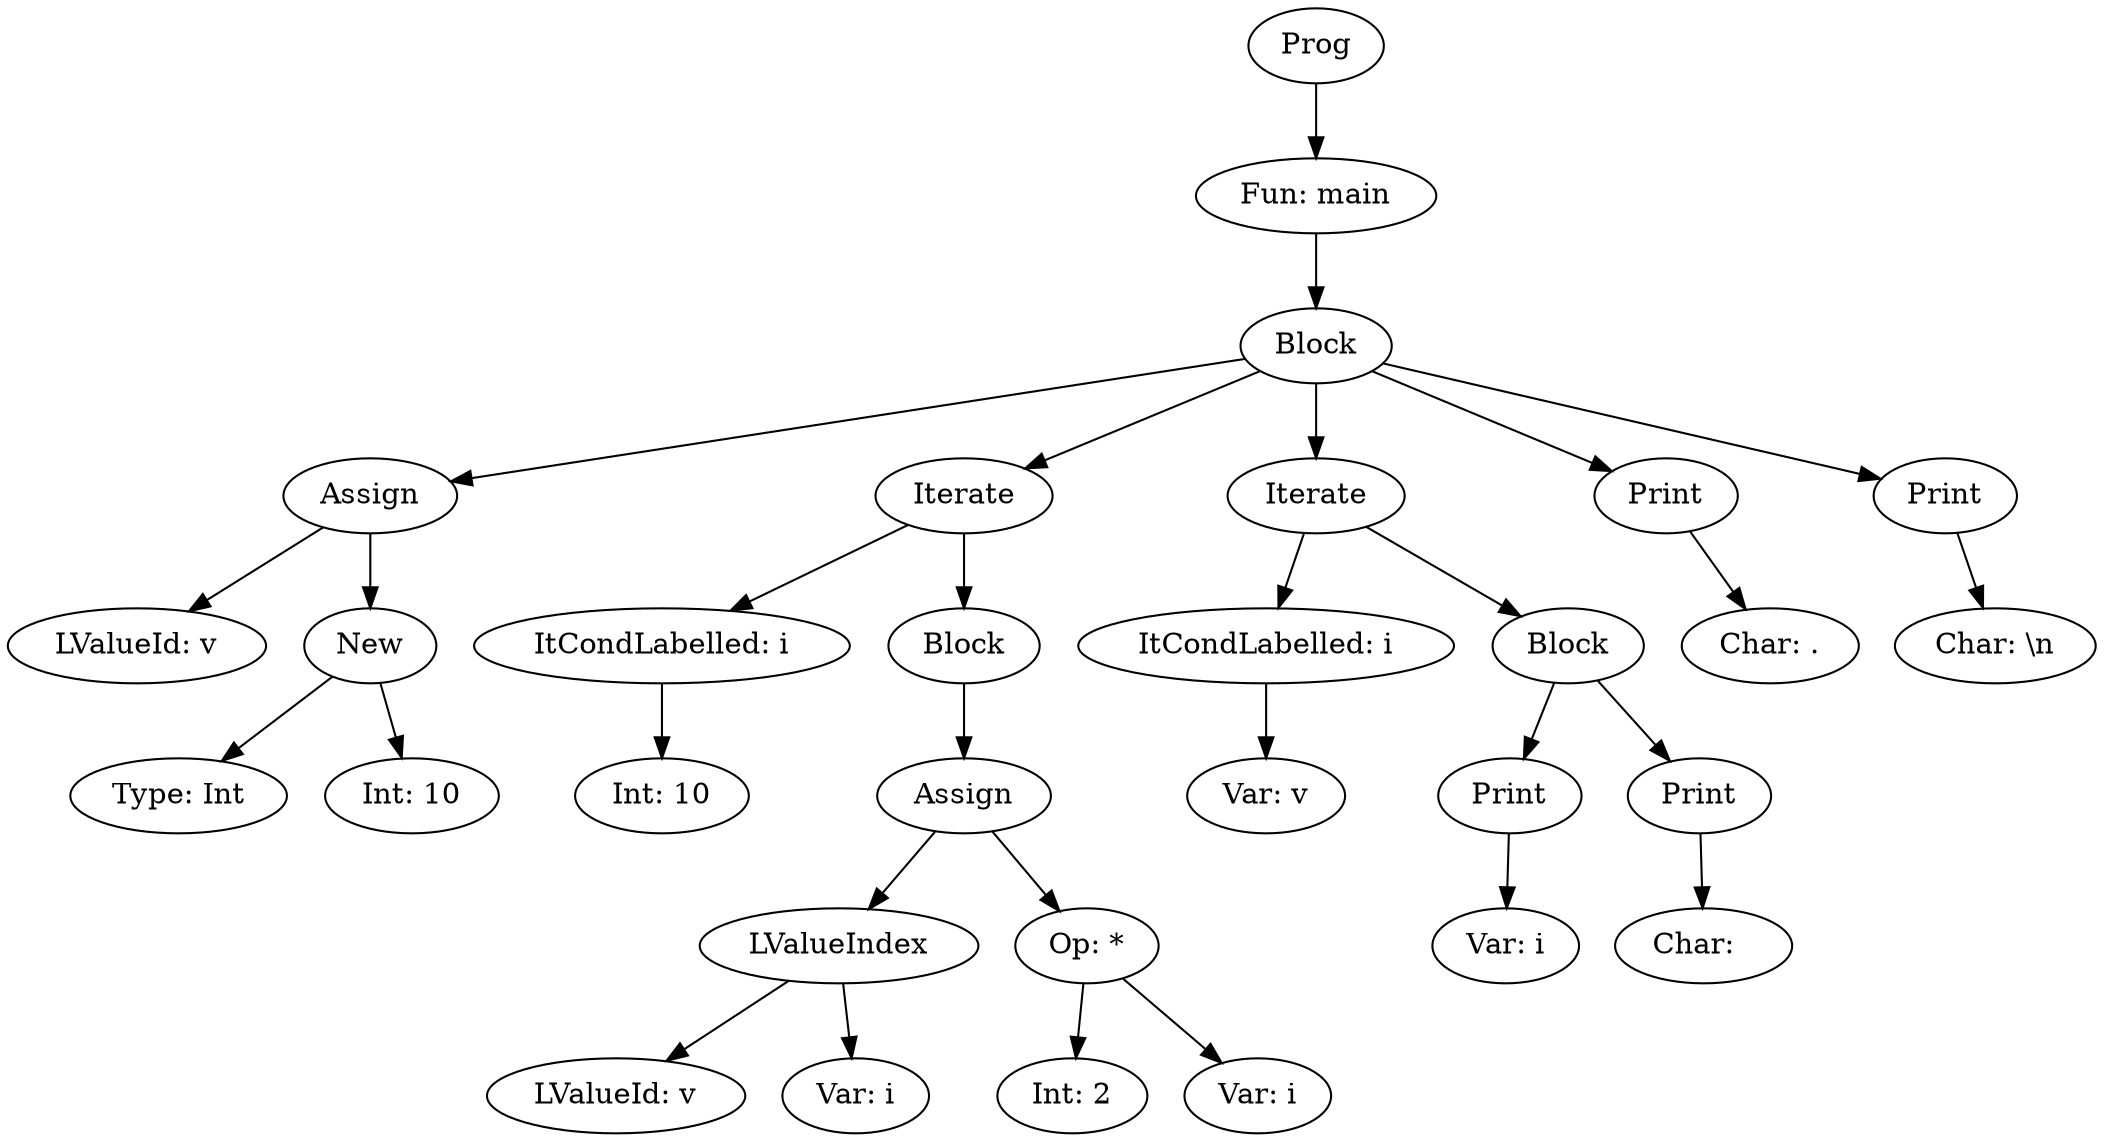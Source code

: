 digraph AST {
"Prog1129670968" [label="Prog"];
"Fun707806938" [label="Fun: main"];
"Prog1129670968" -> "Fun707806938";
"CmdBlock705265961" [label="Block"];
"Fun707806938" -> "CmdBlock705265961";
"CmdAssign428746855" [label="Assign"];
"CmdBlock705265961" -> "CmdAssign428746855";
"LValueId317983781" [label="LValueId: v"];
"CmdAssign428746855" -> "LValueId317983781";
"ExpNew987405879" [label="New"];
"CmdAssign428746855" -> "ExpNew987405879";
"Type1555845260" [label="Type: Int"];
"ExpNew987405879" -> "Type1555845260";
"ExpInt874088044" [label="Int: 10"];
"ExpNew987405879" -> "ExpInt874088044";
"CmdIterate104739310" [label="Iterate"];
"CmdBlock705265961" -> "CmdIterate104739310";
"ItCondLabelled1761291320" [label="ItCondLabelled: i"];
"CmdIterate104739310" -> "ItCondLabelled1761291320";
"ExpInt1451043227" [label="Int: 10"];
"ItCondLabelled1761291320" -> "ExpInt1451043227";
"CmdBlock783286238" [label="Block"];
"CmdIterate104739310" -> "CmdBlock783286238";
"CmdAssign1500056228" [label="Assign"];
"CmdBlock783286238" -> "CmdAssign1500056228";
"LValueIndex1749186397" [label="LValueIndex"];
"CmdAssign1500056228" -> "LValueIndex1749186397";
"LValueId1464642111" [label="LValueId: v"];
"LValueIndex1749186397" -> "LValueId1464642111";
"ExpVar105704967" [label="Var: i"];
"LValueIndex1749186397" -> "ExpVar105704967";
"ExpBinOp392292416" [label="Op: *"];
"CmdAssign1500056228" -> "ExpBinOp392292416";
"ExpInt1818402158" [label="Int: 2"];
"ExpBinOp392292416" -> "ExpInt1818402158";
"ExpVar1590550415" [label="Var: i"];
"ExpBinOp392292416" -> "ExpVar1590550415";
"CmdIterate1058025095" [label="Iterate"];
"CmdBlock705265961" -> "CmdIterate1058025095";
"ItCondLabelled665576141" [label="ItCondLabelled: i"];
"CmdIterate1058025095" -> "ItCondLabelled665576141";
"ExpVar1599771323" [label="Var: v"];
"ItCondLabelled665576141" -> "ExpVar1599771323";
"CmdBlock1876631416" [label="Block"];
"CmdIterate1058025095" -> "CmdBlock1876631416";
"CmdPrint1359044626" [label="Print"];
"CmdBlock1876631416" -> "CmdPrint1359044626";
"ExpVar692342133" [label="Var: i"];
"CmdPrint1359044626" -> "ExpVar692342133";
"CmdPrint578866604" [label="Print"];
"CmdBlock1876631416" -> "CmdPrint578866604";
"ExpChar353842779" [label="Char:  "];
"CmdPrint578866604" -> "ExpChar353842779";
"CmdPrint1338823963" [label="Print"];
"CmdBlock705265961" -> "CmdPrint1338823963";
"ExpChar1156060786" [label="Char: ."];
"CmdPrint1338823963" -> "ExpChar1156060786";
"CmdPrint1612799726" [label="Print"];
"CmdBlock705265961" -> "CmdPrint1612799726";
"ExpChar1286084959" [label="Char: \\n"];
"CmdPrint1612799726" -> "ExpChar1286084959";
}
